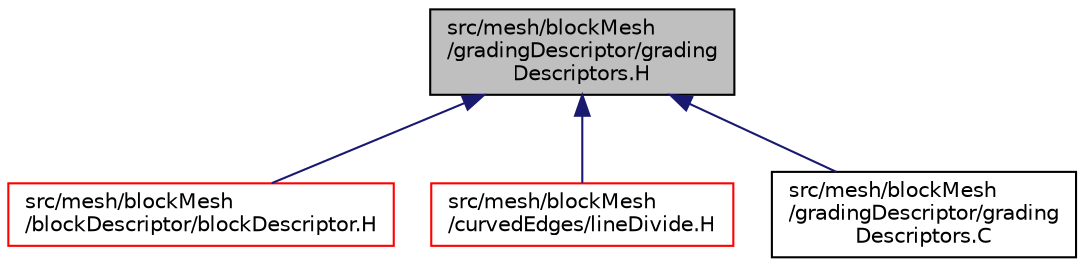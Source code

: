 digraph "src/mesh/blockMesh/gradingDescriptor/gradingDescriptors.H"
{
  bgcolor="transparent";
  edge [fontname="Helvetica",fontsize="10",labelfontname="Helvetica",labelfontsize="10"];
  node [fontname="Helvetica",fontsize="10",shape=record];
  Node62 [label="src/mesh/blockMesh\l/gradingDescriptor/grading\lDescriptors.H",height=0.2,width=0.4,color="black", fillcolor="grey75", style="filled", fontcolor="black"];
  Node62 -> Node63 [dir="back",color="midnightblue",fontsize="10",style="solid",fontname="Helvetica"];
  Node63 [label="src/mesh/blockMesh\l/blockDescriptor/blockDescriptor.H",height=0.2,width=0.4,color="red",URL="$a07535.html"];
  Node62 -> Node77 [dir="back",color="midnightblue",fontsize="10",style="solid",fontname="Helvetica"];
  Node77 [label="src/mesh/blockMesh\l/curvedEdges/lineDivide.H",height=0.2,width=0.4,color="red",URL="$a07601.html"];
  Node62 -> Node79 [dir="back",color="midnightblue",fontsize="10",style="solid",fontname="Helvetica"];
  Node79 [label="src/mesh/blockMesh\l/gradingDescriptor/grading\lDescriptors.C",height=0.2,width=0.4,color="black",URL="$a07634.html"];
}

